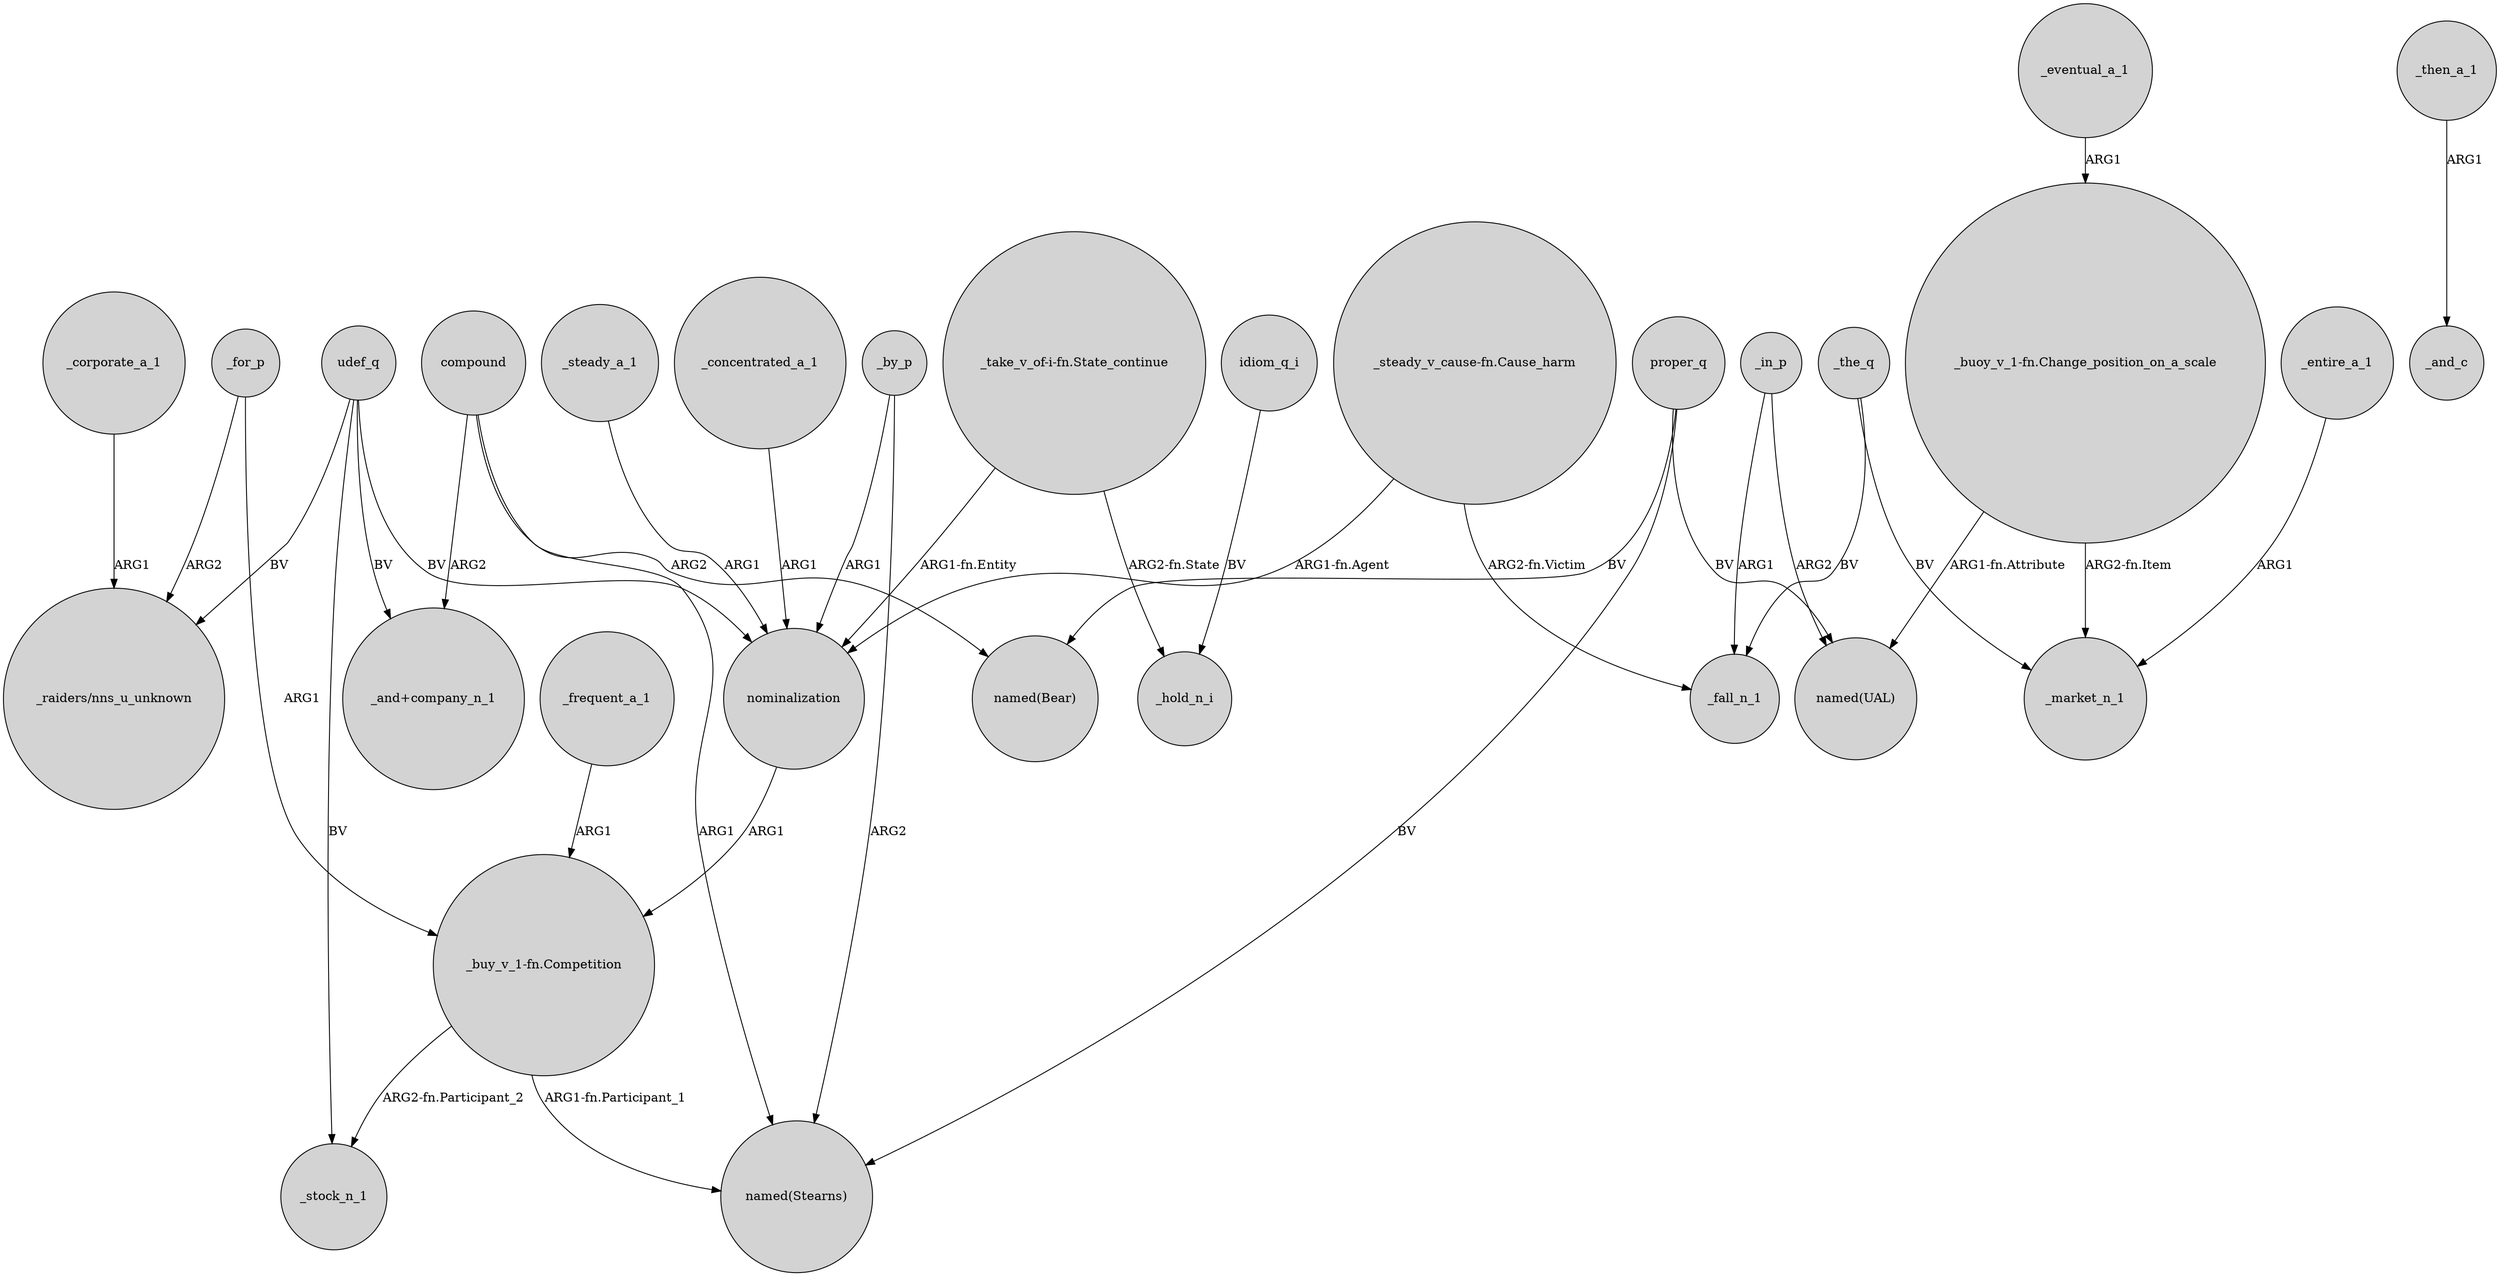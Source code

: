digraph {
	node [shape=circle style=filled]
	nominalization -> "_buy_v_1-fn.Competition" [label=ARG1]
	compound -> "named(Stearns)" [label=ARG1]
	proper_q -> "named(Stearns)" [label=BV]
	compound -> "_and+company_n_1" [label=ARG2]
	_in_p -> "named(UAL)" [label=ARG2]
	"_buy_v_1-fn.Competition" -> "named(Stearns)" [label="ARG1-fn.Participant_1"]
	udef_q -> nominalization [label=BV]
	_the_q -> _fall_n_1 [label=BV]
	"_take_v_of-i-fn.State_continue" -> nominalization [label="ARG1-fn.Entity"]
	_for_p -> "_raiders/nns_u_unknown" [label=ARG2]
	_the_q -> _market_n_1 [label=BV]
	proper_q -> "named(UAL)" [label=BV]
	compound -> "named(Bear)" [label=ARG2]
	_eventual_a_1 -> "_buoy_v_1-fn.Change_position_on_a_scale" [label=ARG1]
	udef_q -> "_raiders/nns_u_unknown" [label=BV]
	udef_q -> _stock_n_1 [label=BV]
	idiom_q_i -> _hold_n_i [label=BV]
	_then_a_1 -> _and_c [label=ARG1]
	proper_q -> "named(Bear)" [label=BV]
	"_take_v_of-i-fn.State_continue" -> _hold_n_i [label="ARG2-fn.State"]
	_by_p -> nominalization [label=ARG1]
	_steady_a_1 -> nominalization [label=ARG1]
	_in_p -> _fall_n_1 [label=ARG1]
	"_buoy_v_1-fn.Change_position_on_a_scale" -> _market_n_1 [label="ARG2-fn.Item"]
	"_steady_v_cause-fn.Cause_harm" -> _fall_n_1 [label="ARG2-fn.Victim"]
	"_steady_v_cause-fn.Cause_harm" -> nominalization [label="ARG1-fn.Agent"]
	"_buoy_v_1-fn.Change_position_on_a_scale" -> "named(UAL)" [label="ARG1-fn.Attribute"]
	udef_q -> "_and+company_n_1" [label=BV]
	_entire_a_1 -> _market_n_1 [label=ARG1]
	"_buy_v_1-fn.Competition" -> _stock_n_1 [label="ARG2-fn.Participant_2"]
	_frequent_a_1 -> "_buy_v_1-fn.Competition" [label=ARG1]
	_concentrated_a_1 -> nominalization [label=ARG1]
	_for_p -> "_buy_v_1-fn.Competition" [label=ARG1]
	_corporate_a_1 -> "_raiders/nns_u_unknown" [label=ARG1]
	_by_p -> "named(Stearns)" [label=ARG2]
}
